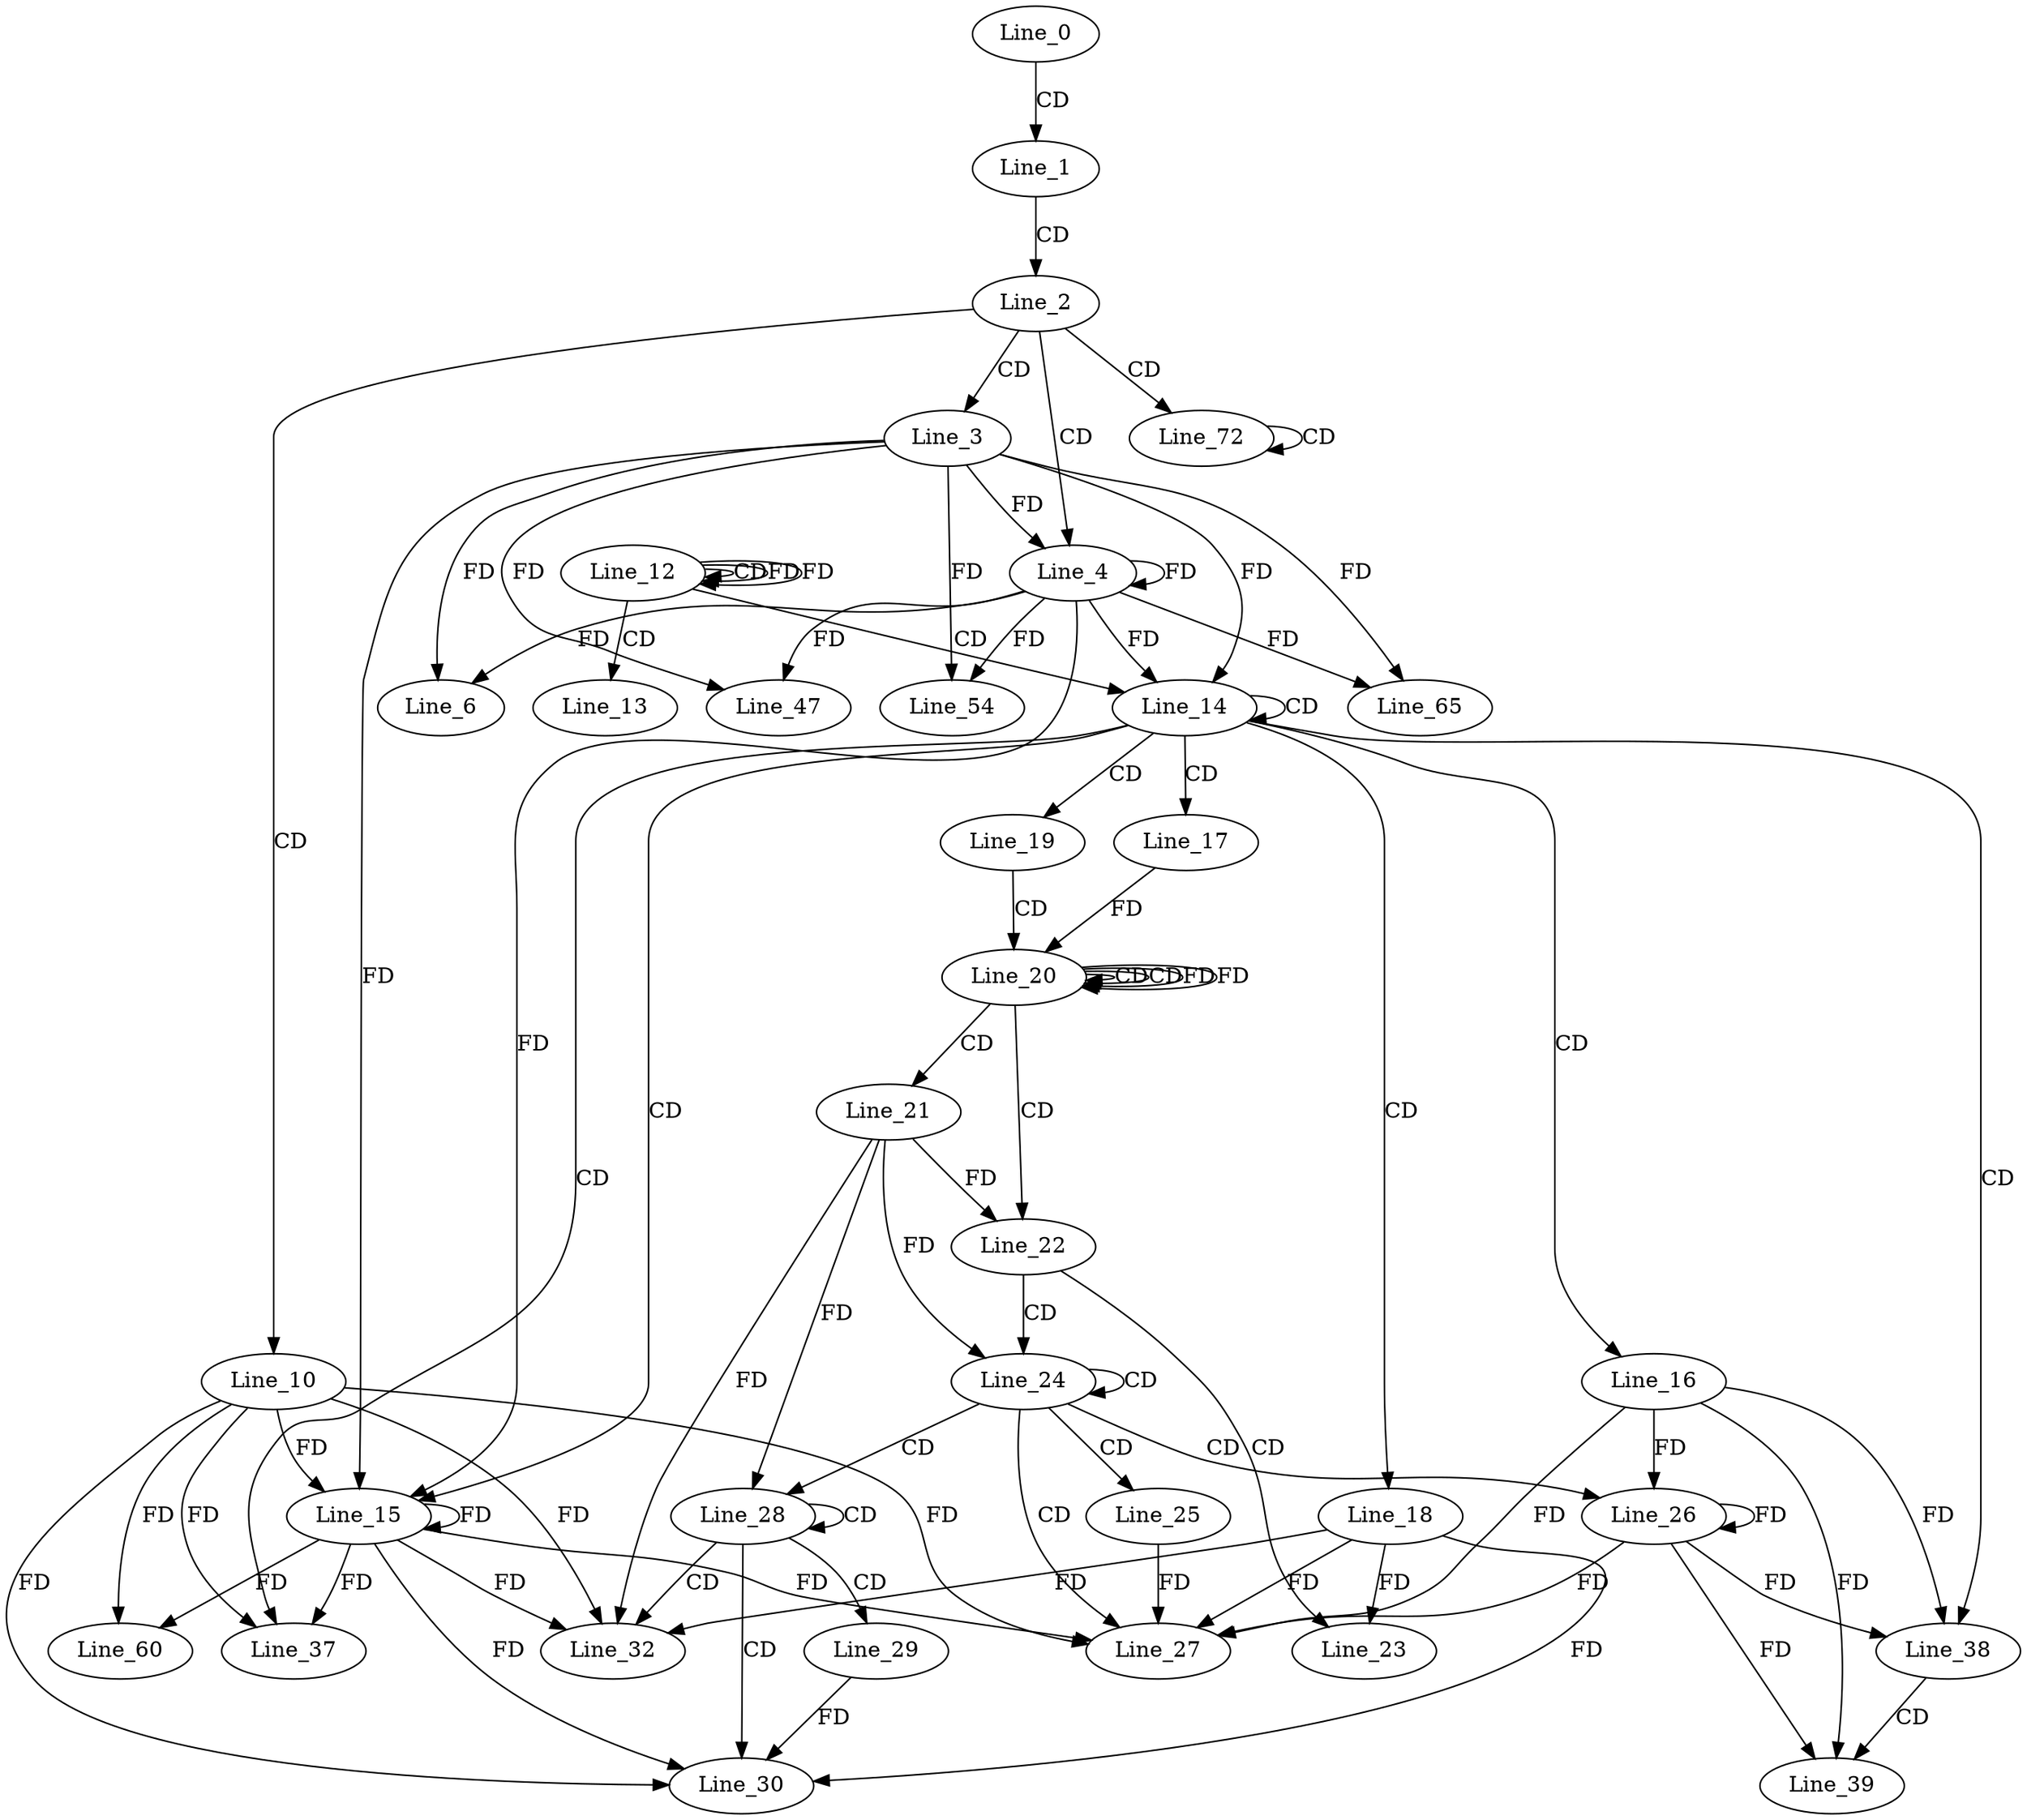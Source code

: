 digraph G {
  Line_0;
  Line_1;
  Line_2;
  Line_3;
  Line_4;
  Line_4;
  Line_6;
  Line_10;
  Line_12;
  Line_12;
  Line_12;
  Line_13;
  Line_14;
  Line_14;
  Line_14;
  Line_15;
  Line_15;
  Line_16;
  Line_17;
  Line_18;
  Line_19;
  Line_20;
  Line_20;
  Line_20;
  Line_21;
  Line_22;
  Line_23;
  Line_24;
  Line_24;
  Line_24;
  Line_25;
  Line_26;
  Line_27;
  Line_27;
  Line_28;
  Line_28;
  Line_28;
  Line_29;
  Line_30;
  Line_30;
  Line_32;
  Line_37;
  Line_38;
  Line_39;
  Line_47;
  Line_54;
  Line_60;
  Line_65;
  Line_72;
  Line_72;
  Line_0 -> Line_1 [ label="CD" ];
  Line_1 -> Line_2 [ label="CD" ];
  Line_2 -> Line_3 [ label="CD" ];
  Line_2 -> Line_4 [ label="CD" ];
  Line_3 -> Line_4 [ label="FD" ];
  Line_4 -> Line_4 [ label="FD" ];
  Line_3 -> Line_6 [ label="FD" ];
  Line_4 -> Line_6 [ label="FD" ];
  Line_2 -> Line_10 [ label="CD" ];
  Line_12 -> Line_12 [ label="CD" ];
  Line_12 -> Line_12 [ label="FD" ];
  Line_12 -> Line_13 [ label="CD" ];
  Line_12 -> Line_14 [ label="CD" ];
  Line_14 -> Line_14 [ label="CD" ];
  Line_3 -> Line_14 [ label="FD" ];
  Line_4 -> Line_14 [ label="FD" ];
  Line_14 -> Line_15 [ label="CD" ];
  Line_15 -> Line_15 [ label="FD" ];
  Line_10 -> Line_15 [ label="FD" ];
  Line_3 -> Line_15 [ label="FD" ];
  Line_4 -> Line_15 [ label="FD" ];
  Line_14 -> Line_16 [ label="CD" ];
  Line_14 -> Line_17 [ label="CD" ];
  Line_14 -> Line_18 [ label="CD" ];
  Line_14 -> Line_19 [ label="CD" ];
  Line_19 -> Line_20 [ label="CD" ];
  Line_20 -> Line_20 [ label="CD" ];
  Line_17 -> Line_20 [ label="FD" ];
  Line_20 -> Line_20 [ label="CD" ];
  Line_20 -> Line_20 [ label="FD" ];
  Line_20 -> Line_21 [ label="CD" ];
  Line_20 -> Line_22 [ label="CD" ];
  Line_21 -> Line_22 [ label="FD" ];
  Line_22 -> Line_23 [ label="CD" ];
  Line_18 -> Line_23 [ label="FD" ];
  Line_22 -> Line_24 [ label="CD" ];
  Line_24 -> Line_24 [ label="CD" ];
  Line_21 -> Line_24 [ label="FD" ];
  Line_24 -> Line_25 [ label="CD" ];
  Line_24 -> Line_26 [ label="CD" ];
  Line_26 -> Line_26 [ label="FD" ];
  Line_16 -> Line_26 [ label="FD" ];
  Line_24 -> Line_27 [ label="CD" ];
  Line_15 -> Line_27 [ label="FD" ];
  Line_10 -> Line_27 [ label="FD" ];
  Line_18 -> Line_27 [ label="FD" ];
  Line_26 -> Line_27 [ label="FD" ];
  Line_16 -> Line_27 [ label="FD" ];
  Line_25 -> Line_27 [ label="FD" ];
  Line_24 -> Line_28 [ label="CD" ];
  Line_28 -> Line_28 [ label="CD" ];
  Line_21 -> Line_28 [ label="FD" ];
  Line_28 -> Line_29 [ label="CD" ];
  Line_28 -> Line_30 [ label="CD" ];
  Line_15 -> Line_30 [ label="FD" ];
  Line_10 -> Line_30 [ label="FD" ];
  Line_18 -> Line_30 [ label="FD" ];
  Line_29 -> Line_30 [ label="FD" ];
  Line_28 -> Line_32 [ label="CD" ];
  Line_15 -> Line_32 [ label="FD" ];
  Line_10 -> Line_32 [ label="FD" ];
  Line_18 -> Line_32 [ label="FD" ];
  Line_21 -> Line_32 [ label="FD" ];
  Line_14 -> Line_37 [ label="CD" ];
  Line_15 -> Line_37 [ label="FD" ];
  Line_10 -> Line_37 [ label="FD" ];
  Line_14 -> Line_38 [ label="CD" ];
  Line_26 -> Line_38 [ label="FD" ];
  Line_16 -> Line_38 [ label="FD" ];
  Line_38 -> Line_39 [ label="CD" ];
  Line_26 -> Line_39 [ label="FD" ];
  Line_16 -> Line_39 [ label="FD" ];
  Line_3 -> Line_47 [ label="FD" ];
  Line_4 -> Line_47 [ label="FD" ];
  Line_3 -> Line_54 [ label="FD" ];
  Line_4 -> Line_54 [ label="FD" ];
  Line_15 -> Line_60 [ label="FD" ];
  Line_10 -> Line_60 [ label="FD" ];
  Line_3 -> Line_65 [ label="FD" ];
  Line_4 -> Line_65 [ label="FD" ];
  Line_2 -> Line_72 [ label="CD" ];
  Line_72 -> Line_72 [ label="CD" ];
  Line_12 -> Line_12 [ label="FD" ];
  Line_20 -> Line_20 [ label="FD" ];
}
